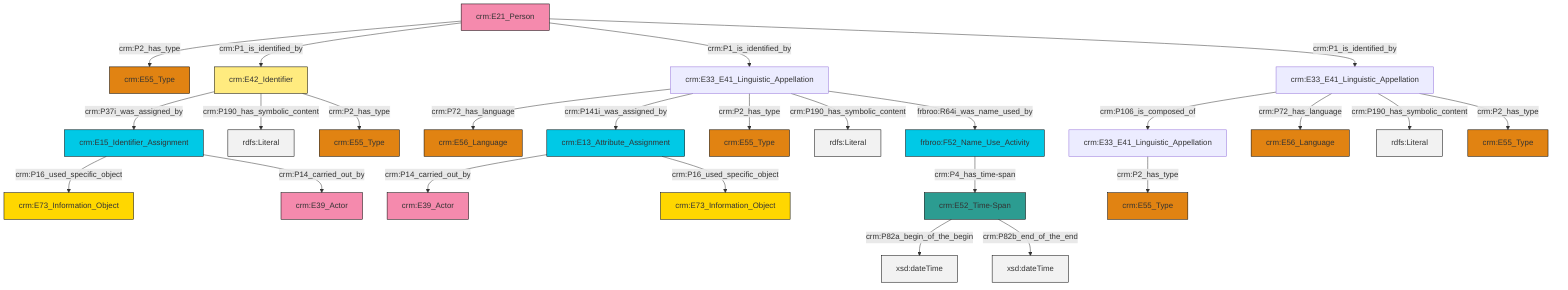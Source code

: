 graph TD
classDef Literal fill:#f2f2f2,stroke:#000000;
classDef CRM_Entity fill:#FFFFFF,stroke:#000000;
classDef Temporal_Entity fill:#00C9E6, stroke:#000000;
classDef Type fill:#E18312, stroke:#000000;
classDef Time-Span fill:#2C9C91, stroke:#000000;
classDef Appellation fill:#FFEB7F, stroke:#000000;
classDef Place fill:#008836, stroke:#000000;
classDef Persistent_Item fill:#B266B2, stroke:#000000;
classDef Conceptual_Object fill:#FFD700, stroke:#000000;
classDef Physical_Thing fill:#D2B48C, stroke:#000000;
classDef Actor fill:#f58aad, stroke:#000000;
classDef PC_Classes fill:#4ce600, stroke:#000000;
classDef Multi fill:#cccccc,stroke:#000000;

8["crm:E21_Person"]:::Actor -->|crm:P2_has_type| 9["crm:E55_Type"]:::Type
4["crm:E33_E41_Linguistic_Appellation"]:::Default -->|crm:P106_is_composed_of| 10["crm:E33_E41_Linguistic_Appellation"]:::Default
14["crm:E33_E41_Linguistic_Appellation"]:::Default -->|crm:P72_has_language| 12["crm:E56_Language"]:::Type
17["crm:E52_Time-Span"]:::Time-Span -->|crm:P82a_begin_of_the_begin| 18[xsd:dateTime]:::Literal
8["crm:E21_Person"]:::Actor -->|crm:P1_is_identified_by| 19["crm:E42_Identifier"]:::Appellation
2["frbroo:F52_Name_Use_Activity"]:::Temporal_Entity -->|crm:P4_has_time-span| 17["crm:E52_Time-Span"]:::Time-Span
4["crm:E33_E41_Linguistic_Appellation"]:::Default -->|crm:P72_has_language| 20["crm:E56_Language"]:::Type
8["crm:E21_Person"]:::Actor -->|crm:P1_is_identified_by| 14["crm:E33_E41_Linguistic_Appellation"]:::Default
15["crm:E13_Attribute_Assignment"]:::Temporal_Entity -->|crm:P14_carried_out_by| 27["crm:E39_Actor"]:::Actor
19["crm:E42_Identifier"]:::Appellation -->|crm:P37i_was_assigned_by| 28["crm:E15_Identifier_Assignment"]:::Temporal_Entity
15["crm:E13_Attribute_Assignment"]:::Temporal_Entity -->|crm:P16_used_specific_object| 21["crm:E73_Information_Object"]:::Conceptual_Object
4["crm:E33_E41_Linguistic_Appellation"]:::Default -->|crm:P190_has_symbolic_content| 36[rdfs:Literal]:::Literal
17["crm:E52_Time-Span"]:::Time-Span -->|crm:P82b_end_of_the_end| 38[xsd:dateTime]:::Literal
19["crm:E42_Identifier"]:::Appellation -->|crm:P190_has_symbolic_content| 39[rdfs:Literal]:::Literal
10["crm:E33_E41_Linguistic_Appellation"]:::Default -->|crm:P2_has_type| 25["crm:E55_Type"]:::Type
14["crm:E33_E41_Linguistic_Appellation"]:::Default -->|crm:P141i_was_assigned_by| 15["crm:E13_Attribute_Assignment"]:::Temporal_Entity
19["crm:E42_Identifier"]:::Appellation -->|crm:P2_has_type| 29["crm:E55_Type"]:::Type
14["crm:E33_E41_Linguistic_Appellation"]:::Default -->|crm:P2_has_type| 0["crm:E55_Type"]:::Type
28["crm:E15_Identifier_Assignment"]:::Temporal_Entity -->|crm:P16_used_specific_object| 31["crm:E73_Information_Object"]:::Conceptual_Object
4["crm:E33_E41_Linguistic_Appellation"]:::Default -->|crm:P2_has_type| 6["crm:E55_Type"]:::Type
14["crm:E33_E41_Linguistic_Appellation"]:::Default -->|crm:P190_has_symbolic_content| 43[rdfs:Literal]:::Literal
8["crm:E21_Person"]:::Actor -->|crm:P1_is_identified_by| 4["crm:E33_E41_Linguistic_Appellation"]:::Default
14["crm:E33_E41_Linguistic_Appellation"]:::Default -->|frbroo:R64i_was_name_used_by| 2["frbroo:F52_Name_Use_Activity"]:::Temporal_Entity
28["crm:E15_Identifier_Assignment"]:::Temporal_Entity -->|crm:P14_carried_out_by| 44["crm:E39_Actor"]:::Actor